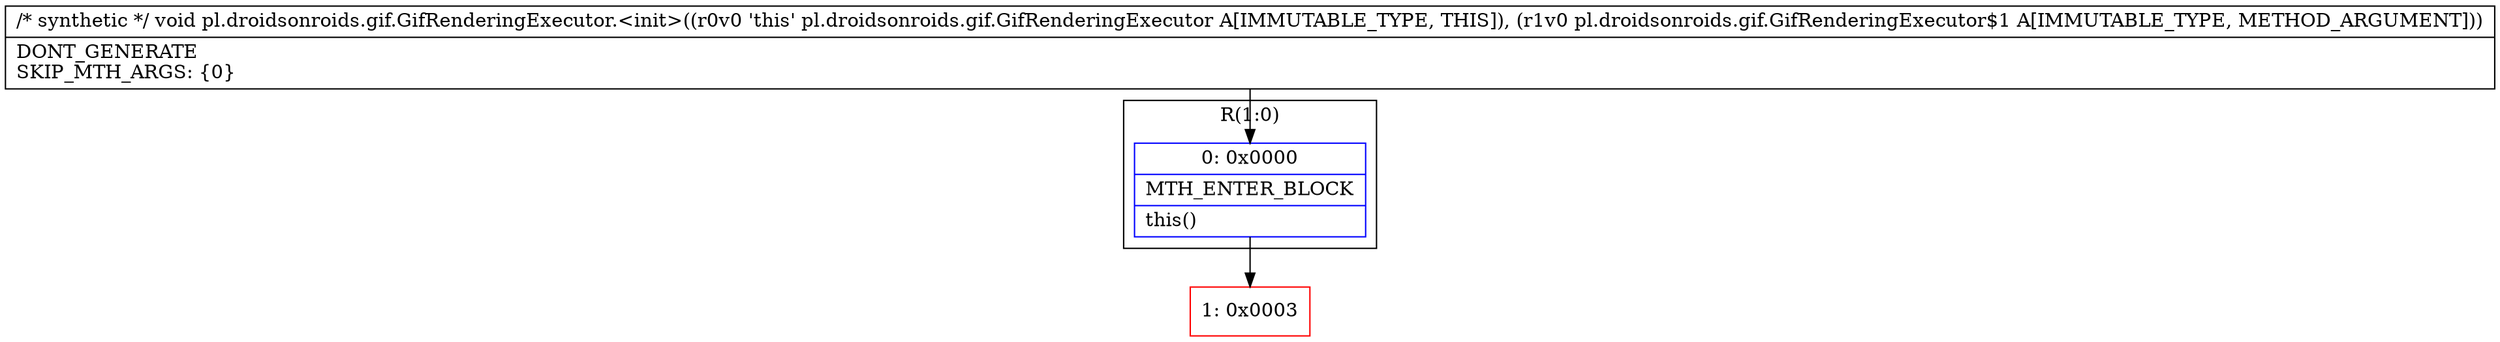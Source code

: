 digraph "CFG forpl.droidsonroids.gif.GifRenderingExecutor.\<init\>(Lpl\/droidsonroids\/gif\/GifRenderingExecutor$1;)V" {
subgraph cluster_Region_1382380559 {
label = "R(1:0)";
node [shape=record,color=blue];
Node_0 [shape=record,label="{0\:\ 0x0000|MTH_ENTER_BLOCK\l|this()\l}"];
}
Node_1 [shape=record,color=red,label="{1\:\ 0x0003}"];
MethodNode[shape=record,label="{\/* synthetic *\/ void pl.droidsonroids.gif.GifRenderingExecutor.\<init\>((r0v0 'this' pl.droidsonroids.gif.GifRenderingExecutor A[IMMUTABLE_TYPE, THIS]), (r1v0 pl.droidsonroids.gif.GifRenderingExecutor$1 A[IMMUTABLE_TYPE, METHOD_ARGUMENT]))  | DONT_GENERATE\lSKIP_MTH_ARGS: \{0\}\l}"];
MethodNode -> Node_0;
Node_0 -> Node_1;
}


